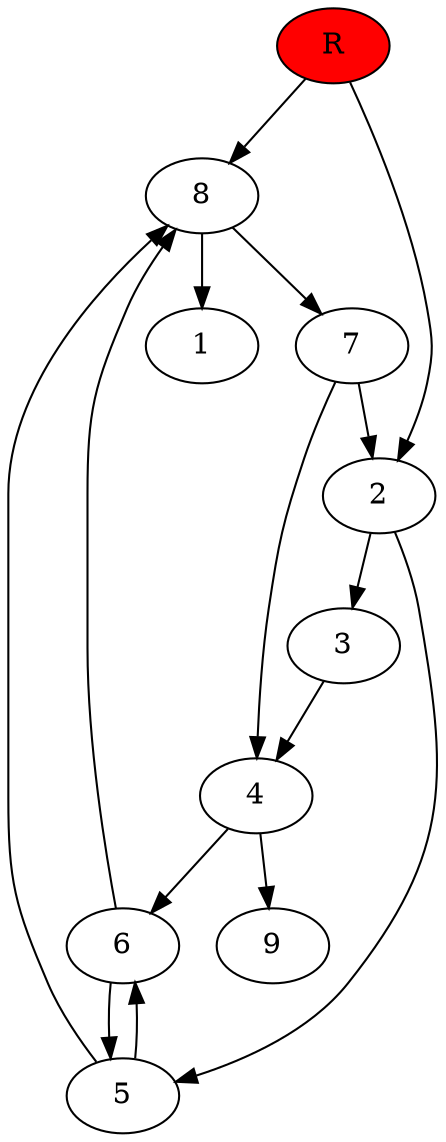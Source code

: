 digraph prb13056 {
	1
	2
	3
	4
	5
	6
	7
	8
	R [fillcolor="#ff0000" style=filled]
	2 -> 3
	2 -> 5
	3 -> 4
	4 -> 6
	4 -> 9
	5 -> 6
	5 -> 8
	6 -> 5
	6 -> 8
	7 -> 2
	7 -> 4
	8 -> 1
	8 -> 7
	R -> 2
	R -> 8
}
